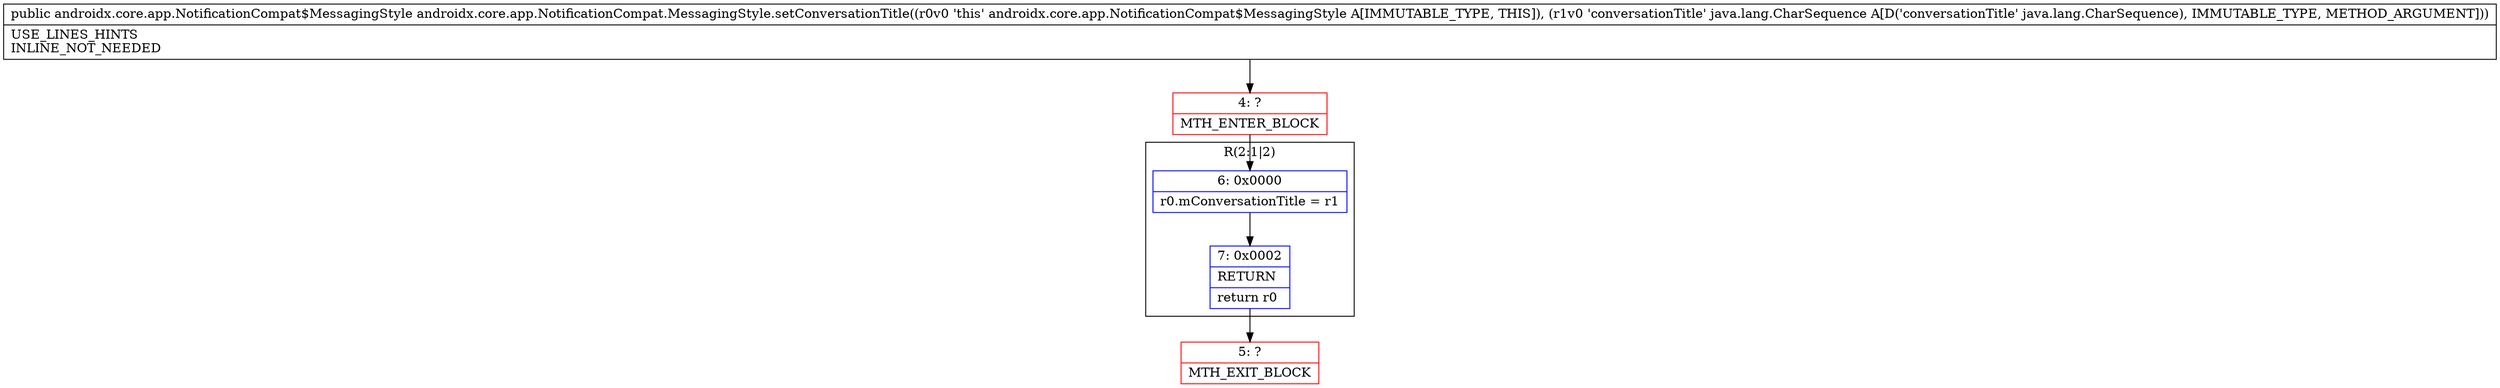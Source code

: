 digraph "CFG forandroidx.core.app.NotificationCompat.MessagingStyle.setConversationTitle(Ljava\/lang\/CharSequence;)Landroidx\/core\/app\/NotificationCompat$MessagingStyle;" {
subgraph cluster_Region_792095441 {
label = "R(2:1|2)";
node [shape=record,color=blue];
Node_6 [shape=record,label="{6\:\ 0x0000|r0.mConversationTitle = r1\l}"];
Node_7 [shape=record,label="{7\:\ 0x0002|RETURN\l|return r0\l}"];
}
Node_4 [shape=record,color=red,label="{4\:\ ?|MTH_ENTER_BLOCK\l}"];
Node_5 [shape=record,color=red,label="{5\:\ ?|MTH_EXIT_BLOCK\l}"];
MethodNode[shape=record,label="{public androidx.core.app.NotificationCompat$MessagingStyle androidx.core.app.NotificationCompat.MessagingStyle.setConversationTitle((r0v0 'this' androidx.core.app.NotificationCompat$MessagingStyle A[IMMUTABLE_TYPE, THIS]), (r1v0 'conversationTitle' java.lang.CharSequence A[D('conversationTitle' java.lang.CharSequence), IMMUTABLE_TYPE, METHOD_ARGUMENT]))  | USE_LINES_HINTS\lINLINE_NOT_NEEDED\l}"];
MethodNode -> Node_4;Node_6 -> Node_7;
Node_7 -> Node_5;
Node_4 -> Node_6;
}

